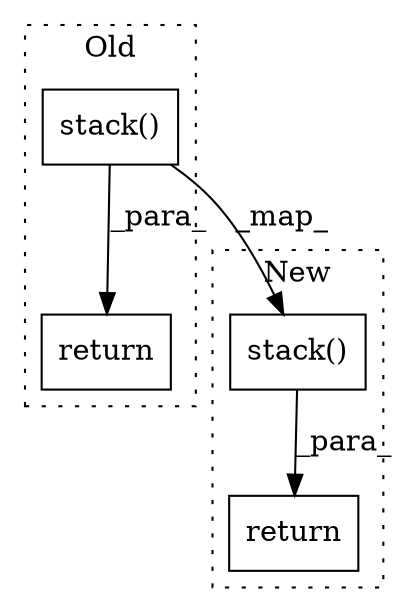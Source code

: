 digraph G {
subgraph cluster0 {
1 [label="stack()" a="75" s="3766,3803" l="12,1" shape="box"];
3 [label="return" a="93" s="3759" l="7" shape="box"];
label = "Old";
style="dotted";
}
subgraph cluster1 {
2 [label="stack()" a="75" s="3861,3898" l="12,8" shape="box"];
4 [label="return" a="93" s="3989" l="7" shape="box"];
label = "New";
style="dotted";
}
1 -> 3 [label="_para_"];
1 -> 2 [label="_map_"];
2 -> 4 [label="_para_"];
}